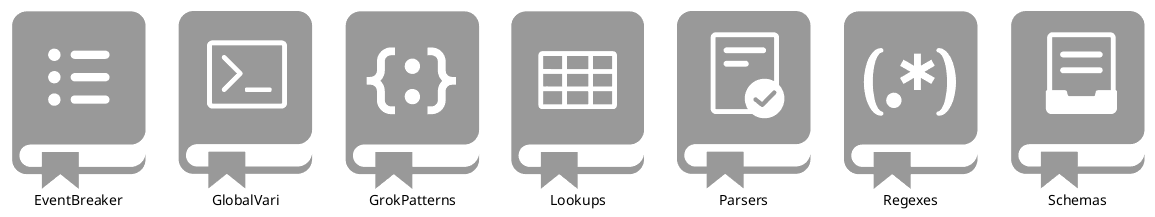 @startuml

sprite $Parsers [137x180/16z] {
xTm7hiCu38JXOHdU_yPR0p15Jep48eLT_QYlveFSArPCdL4NtGIZBEgZuZcDdbpma4VMEIYCnhHvF3B9sRGtubPqPpaWpUM0h30a6lrnWKKc5np60kdJBB8X
DWco8Hko8JJz8RyCulWjuJKGny_n4WX-Jw-041Tq1SG1GFbrrq8ilauMXMp8Xcp8XhYUYhCXYfFvN8ZZTFyJ274scGi9F-lWzCMNfrfmFR8X6x8X75KFSGop
QWXna1T370Vfif2k7IDMGy9qa76lq6eX6x8X6x8X6yA_wuRalKEYtWQXuJ5Z2yGmg1v2mH8G1vQ0EDQ0EDvbPH3YVLu54No8DH33fxG6Wi-n0c8up5noIAP3
14Tv_fJp8Vx6aUDbyo7snf4ZelCXyiwHpFcGSmvmDeJd7F0wYBgzE3eWcajGEZeWbhj7wMWQaRzJmD9H28ddtGuREi32zOZmpVgsTCqgF7JeV0Y1p0ySiEgj
huqTOFd-YF3n6uNx8spOGslUPuLy2FFtuWDNvF4xnF1x5XT0GkSwpaF2PPuZ8TV50wz7CMGyEsdBpTTyfYZRxW9tVJohs039-7SBtnU_8Hko8Hko8Hko7w6K
HI348X1R1IABG1oBG6GHYAxr-WBqEvQ0KB44n8058Ax08OIkKXEoLmWLVKLcw6mLHq8SQq28HI2w2WJ3z4HoASJ7ZZYHNmgnLI3Q2f5L8BO8H6oHUSJl86o4
IDn1GleW_W3nDeZ-EuSoRcaJH6wVRN6BqW8HthOl6YbfW6WkAKo9LaFa_duNYunI2L6FVnjT6gRRNHudedsJysKVLQCtjhvsSpmxUBCZisP7fcmyQzLFSS4e
CUTpSIP-avl-z6eebHUSOtuwchMy7y9SnbeXbZDsAqGVTYBQ81JSvrqGnrFM0p6yf6o0A0O9go4KZFDQYECmguGOtYGiWoZU9go1KF0fhu38kL_wB_Kd
}


sprite $Lookups [134x180/16z] {
xTi7hjj038JX8Rd3-zyuFI5aGL6Wjrvk7kP7TV-iNh5RvZ5M5U70EGlcuiO94jaH3QYCsPIZ4DbNd12j36PhZk-Dx8qrFZgB6XJD0oFxSrZs5uZiZnYvGRih
f9122Ycaa48AAQIGGWeff1XkS_9uhWZCovugY9d5GqLWPlPGuPZQHnJCKtRvdNxnYlKff9122YcaaAAowlNn_IkOe9ZGF8KKLasOBZIdTYYaa48AAQJm2FSu
P00GrVqhshvuYqAAmLC60ApkNz7oebKXXHHII265dqCzV_zAFVzVdx4Qc9a_LAHXOdogICUiZ3hFVf4KKaWXXHHII2655598eRiXOmk5xw0WTb3u3WfY1uNj
e71ie0Xie73qAmRGhXY6AmL7BCcByAgWewEZme5s1GsTYaBqAnmRA8WT5Bw5ukfimdrZde9RACOMYkXK-1R38hPGS8TvnBEM5tqAbcAqAI8JaR_o9eLd4fw_
Oe_2Vdo3PJ4Q5FvhOSLYs595BJCDyAnYhIBg2y3hUuJzdnJs90yUJgHxzZPgvFH5e9z1Gp-3XYewfudAHeE1ZjSira8OXelic9y7OKnQNdpakg80Z7EMdSyL
Zk-nKr5prUXGd7_DsnHnU84z2iSnDYXeU6qiLmpWN2nMnCMhNAdmovUvJ473TMEHWlXhiKGHkCduVeNZDWjybhu2
}

sprite $GlobalVari [137x180/16z] {
xTi7Zjmm44JHwiJxtzZPhiaUQ0HMBz0VQVC-2CeaqJ2BhBMlId_CoBM_DDoMIrFWAgkbgguSYoabLgk7X0xjVk9BdN63Q4jk4776CqY3lMGrA7aE4NUxYmp4
-a46Cf2136GW0nb8XPzIr6SGnsbvVG0nd9WTXmHEBGv33ATcXo7uMPuIVlOPP9sITO8CP2036KWQGWpXfzu0Kg142bb6YHPIe4G9eKGDeKGDeKGDeKGDeKGD
eKGEMMMKA26Kg26Kg26Kg26Kg26KY26Kf1Z2snCvf23V8dJezn4wj10wj10wj10wn10wvdxaiKD_ppftyNJCazvBHyMJSlFR03mjzhuVmTDyxniZF2tslaDp
FCbgNcyEv9q6Cf2132JoX08_-_fp0r8yMuAvVlx8-HB_T8xHITLC_nh8G0Ooa0qDP2036SX01Z9BA5LL5qXqWLWJIA49nAyWiqY-q0HYFI1bQ059e0Ea70qW
bMJSGohSzWHs3qc3BByzm-aXPUW1CVI019f0q0IIU9Jv6vqBSJmgrnlvgH3h0e4KOaqWtWMIrcGVMKP8225n2IaXvFfjWCiWkTRb66Yf8F7dV_EkI0E9l_yw
ATaCuN-8crkqijqGBvx4K8k5ROEGiVBHVNpbcyFNBED8MNVtXhcqyLnQJPuwOILsi18xM8YVmfa9A1Luc4VMJUkTwb0PXlVBTLEPdtXcFGv905PwIF2hIWXt
yP12olXr5q8Ibrcf886RKW8fnrqXW9JXGRuTadYSrLv8u6cv4LAE5yKsI1bUvfiWYVzbjGDY1txeY_ST
}

sprite $Schemas [137x180/16z] {
xTjbmjmm38JX4OpkV-Con4jrDuwbhzNxTo5Fc54nDJAsHJV1euonFIfkKqPA50nvfAMZ8p4T72Ka6haHFs8av_YMHNeoJ93iII9He67EPCyRZm8f04Q1x3-0
DAGX3N4zaN4PH74kNGHHdCsMG1pdumg8udos0Y80u7mt0m1T1c6y6pygf24DQKX36j8GjvdyQWW5S-d54CLiTYr4C9lMcYBvouXyjBMcDsWDQKX36aBJcOmN
GuZPsCSZUuz73BFvjP1Gp6MNhxwSwz_RZZIa8GrfI4CQqf266BucnvJnAbSvXg_vQGZn8FdhN-0IoElV-Kw8n_Dq9qJZUR8J0axyO0i4yYniW9oe8GrfI4CQ
qf3dOKbo7g9OaPs740kI8WzD2bT0WdgIOVtCSqFUgY4DQKX36jAGXlIxd585WY8GhmBH8X1YWFHByeOQ44SDYA46H542ua01Y1lm7EAgiYMCZH0gyk8mnqf0
33KWZY8G585O5GWUfXF9KWZnA8c9k1HY3VcQL85O4OWS89u9CIkorWpdlfe7yG72D8X6sF5P8Ks222DqkDKc6o6Z8sGO5YK1eW_FENKtHFom4TFXe7KdH7nS
A1Z7t0xv5CJUoVtk65KYD-9d5ga9QaWKg22XO4WOAJdkKYOm18yITTuMC_6TtFJKinO6BjkWdO1G0NW-X8AlQJR4XtKi3sBu7VCW51ppB0W5Ove3STmbJ80O
7iNT40eUPtiXnDDq9yJn8k4sYE5rlWT2mP-oBP0JN_gWVGO
}

sprite $Regexes [137x180/16z] {
xTk9SXij40JWkPhtV-F_J9JPIDl2Wmg8YwxJjbRvO8SzWCYMKVUO5ZUzKKIR7JXXp0rChh6sAY4vtjO5f3zMINGb8vyTjCKnUcBcdnoqvJ5I8VEhnDi68MTc
RdGNY8b8so7-7I47SY07SY07SY07SY07SY070ZUjpcovgZc68NcM2mCp7puAoPCeCJ3n8OeXI7O8ncQbeXl27OxHcLICGD0_sHV_fpq5cYHLYFPFzgLFyjPm
22yrr25P4bK8o6mmWP065I4g_wSL8Vpaz4E2T0Y1q2ufGJgg7GG2qYO2gHMx66uWK7tkBv4An5AjawCDBo2mV63-iWBa_HKHkRypn3FgScwq4q8EPNUqI91y
Mo3DweVusnA1F69uGA3o29uhFxeX_CWSavI7MrASjAiNWeuICU7nLxVnRWW_y1eeOHX8m_eXrhVA5dSKnSqWz2z2jFT9nELLWdqXXv06yC38MI5Tt0S1XV1I
KT0nHY25PtVQ9KvF8GY47bOfac1D8n3QaQLXexY5-9SWsWU1zLr6SjNPvo5mOV5FG7fs3OIyYGRvoZA4t_GCFsiZrupFWU3IzCVdGzB1Ko3DSyFJv_tbG7tu
lW91Wf1e6Xxvyx1KbJCWaIuOry-7Ye102gU6nkBslSQzJO7mDptwbNysH5P3T0p2wj_sXz3BDuOWuuy1pY4y718rIBHwUDF67vuHAFHJyU6vtPQMQsttgnPU
9yXnqAkGXxUCGtXFGgIuvHE5LqvIMoOfNXeqg4vBnFMNEQL1KvweyVjtgIWC6YEG_YDDBl72e746wPwfqJ84f4GAqvjMW0nFRpQ_dP4ht8T69dpnt0Y852ua
jIbmlgJWXK5JNHJWgm8sDcPGWDoiiXXn53g4GlX22Kn5r56vyvON5vtqQA53eWnfMfRKbrlv4CQuGr67v9U08YN8-y3CJGgHfXd780qwSTi6Zy_SoC8JRlKQ
CO-pwwe_1t8W1t8W1t8W1tB-2wNk0f5D8B4Bn3Q1G3Q1s2QGa3qWa3qWa3qW8Lj0OB8398ojTaJud2J5CoHKbeNi2rq52P4j891D8Be9n6KJYAmEhH1h7OcF
GdmNY2s5w2uGsmIYlacDU8B4IWWIf2s4UCiGNmRHrZolVoo3e3NBAqAO2ycEffT_ArP052_UEMC-nF2hFYC_tS-56FAZaBOKk6bA5mHQYWNuve7vINMxD2Px
I5nIiDIH4qlVmdCKIxiZHtsk1M5o6_qj_c9z_aFN4Ua8kR9wEeaptvdjvP37AWZVJ38V4kJtCo4kAOfb49DhC1T2PhLY1IJ87sT2d3nlpeIOt0KJ8NpIC-P1
GcXi5iJbJHHJ82Rlu_ATyZS
}


sprite $EventBreaker [137x180/16z] {
xTi9RkCm38LXRe_tl_7iOzg1N1c18X85_nDyOULTfPAngcrBXMyKvhk33XpcARrI19uKhWxF2pnn9Co4tMj8uCbf_66IYu4afx522gmIzG9nd59parWYkMb3
6jAGXZIa8GtvV0rfI4CQqX2OeG04Gh_JR0XkNYx19c4nXEbVrva8JHEiX1X5UEI8U2L4XYzaGO-oXH2cIAzpcgVV4QBZITEZi122yTgpDGC9o3mTBpq8qvUn
cA-4XCJIhpKG9bRqrVTJDQGX3Mb8d-8bzw8tlmsWIMpkrM-CycyL-ow-_WDM_KVE-W_X3avuBL7qHKraXhxwhgmX3Mb8GqnLaGy1nxKq4sBqByRBc2RPOWWT
oNLCqnYVkek77t5_52Xr5wzP4vclaVoF0dWyaFNd4S85g399uGiX8U7KCslyUEkhxtirf24DQKX36jAGXZIa8GrfI4Fwdqgf20HL85840Ye2aI8GeneGK0q8
g0R4g0G4GaV8PumXCDrJA0OG4qeBWr4bGq2f8Hn585m4ObG4maKWUFzRAPP2h0f4Ko5S1I9L85faZOWMEMfmWZZdGSJF4Ck3mFNyoPop872Ny-u7947itn0a
RizI87Pi7V8Zx8S8OWJgaUw522xBqq_1X4_98mY_bHXUVebwSXph9JMb8oGx8YGx8ar-_8tOaiSHiS9t1XEwZw_9O9QBpYCqQN9cDIB6oclDcn2Xtras14n_
qrm8w4Wo8KQd66aGeMkM0m7JQve10GsI_H2bOOpD4A6xR2S4JFVfFeZHbyakYD8anXQ8q3obxzHF
}

sprite $GrokPatterns [137x180/16z] {
xTe7ijiw38NXWtAm_ns__cp1OqiEYIjmClodftwM4OKIYILJyzioqqyAnjsvDZ9o5EGykhBaOFHb-Nei8R7eJV5l4iqn3KZ_boFHNvhKzYbXzEUBV3F1LI01
G3VacFnEa0tPa0tPa0tPa0tPa0tP4BhzKrn4-pld3q5Sy5zVl-zGba4outj8ebH251Y205uA4Gn3u8KGnGG4NWOnJ4708WWn2T4YYEB_n9maB-L_vuf7NWBX
wDjOFYXQ0h4XHxwM9H2zUYjCTsUyBNs6MOYSpxxBoItKqeUOX9o_djRJ2V8q9EMGx3YJy2w8unZx898WrWT1IjeWHAuDuiZjAn98QH_44iJx894lI3da-p-B
U2Jy_DDI0F44-RobhZoxOWKGkVeFr5L4bEU_swSXDh5fdtxx9CGmjqdDD4634D9a-lI0uF_KEG1nv6HY7pKt2V4OJKiX5kD98KHZ8XP2X36U5q8WanTa7Z8_
9387eQggu1aBJZA9gkhOdTMcv_LwpZBa-hpQvAHgn30apvhFdgUwXaoz39XuWfzV6ELC0AWFh3ChbuhXQHZx5i-EPso448Ua4Q8uvlj9RxyDkBeY-urHw2hl
q9WWSGi48oUulUhDy_Lpj9qvGiiWrqiAAlvEUVRDiG9olSWYUR60Ztb8NdOEFj1O3SHUrk5wAT2_mpFMG48cDnSjYY2SWqXKGS9d8C8wIFWuH1Y5aE0eH5bz
ViH68E8_SQB6zTSWelovCqRyUakU-zJLH1ko8Hko8Hko8HlI43OanrKWlWf45u4GYq1i4GYn24GMWHZMW1ZMW2YMWBWWGHeP7o5qkoSLf3B413rbY2FL1Z6i
0J6i0N4i0f5588v588ftUNoHba9a5GXQ8R88H5Q1c2mo8vGr_jLe723U2E4H4j86iOZZtfztGJGYqZwGza0a8fYtXxK3eeyLYCKZkn_YX_cCPvHx8SRZ9gh5
8PhAeQyW9YEfyVMJC7hpmznsnZIvRUMvr4KSWB1nFdBMGQ7YJUgyLs62ZybB7g-P5zr7Hkx0URIiviuw1I7-JXiXUSI5lH338s-4K738sY14JfiWZjU47H2z
-CcR81IypMw649zItWbnV4vu7qGdVaLTJi55TWl4S9qgVgV-1
}

listsprites

@enduml
